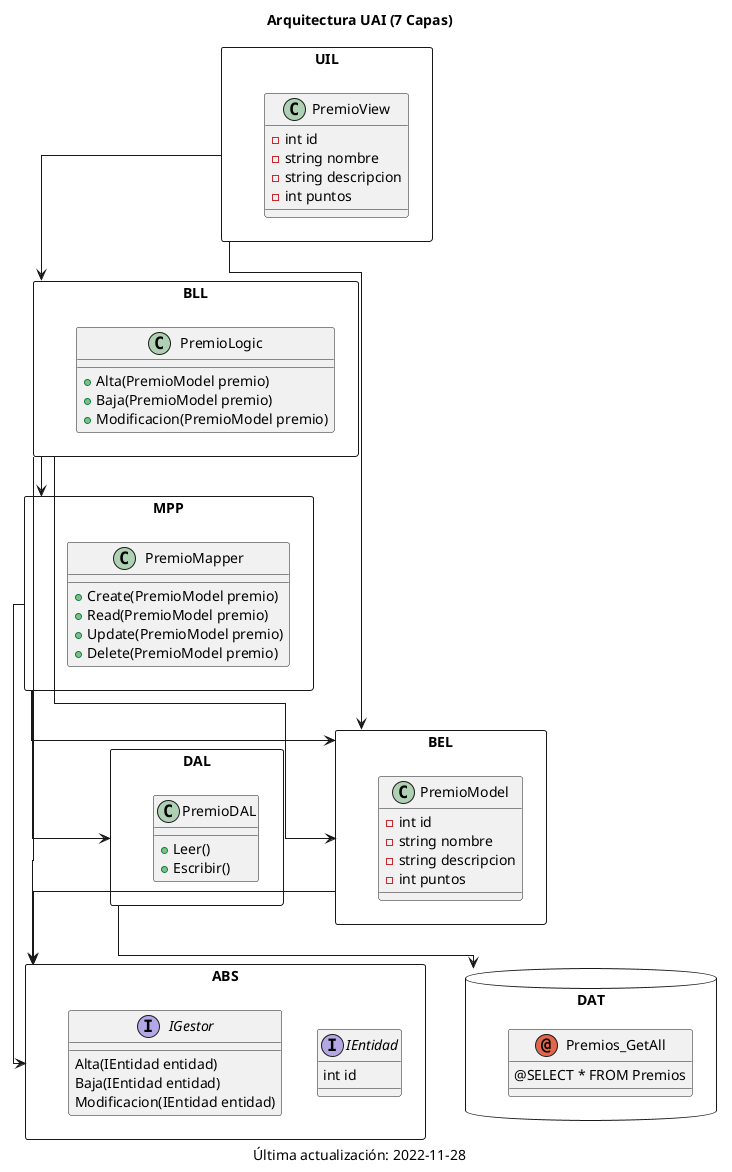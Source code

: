 ' =======================================
' Author:      Gerardo Tordoya
' Create date: 2022-11-02
' Description: Arquitectura UAI (7 Capas)
' =======================================

@startuml Gestor de Campeonatos

' ─── CONFIGURACIONES ──────────────────────────────────────────────────────────

' skin rose
' skinparam classFontName Calibri
' skinparam shadowing false
' hide circle
skinparam linetype ortho

' --- TÍTULO ───────────────────────────────────────────────────────────────────

title Arquitectura UAI (7 Capas)

' ─── ENTIDADES ────────────────────────────────────────────────────────────────

package BEL <<Rectangle>>
{
    class PremioModel
    {
        - int id
        - string nombre
        - string descripcion
        - int puntos
    }
}

package UIL <<Rectangle>>
{
    class PremioView
    {
        - int id
        - string nombre
        - string descripcion
        - int puntos
    }
}

package BLL <<Rectangle>>
{
    class PremioLogic
    {
        + Alta(PremioModel premio)
        + Baja(PremioModel premio)
        + Modificacion(PremioModel premio)
    }
}

package MPP <<Rectangle>>
{
    class PremioMapper
    {
        + Create(PremioModel premio)
        + Read(PremioModel premio)
        + Update(PremioModel premio)
        + Delete(PremioModel premio)
    }
}

package DAL <<Rectangle>>
{
    class PremioDAL
    {
        + Leer()
        + Escribir()
    }
    
}

package ABS <<Rectangle>>
{
    interface IEntidad
    {
        int id
    }
    interface IGestor
    {
        Alta(IEntidad entidad)
        Baja(IEntidad entidad)
        Modificacion(IEntidad entidad)
    }
}

package DAT <<Database>>
{
    annotation Premios_GetAll
    {
        @SELECT * FROM Premios
    }
}

' ─── RELACIONES ───────────────────────────────────────────────────────────────

BLL -[plain]-> MPP
DAL -[plain]-> DAT
MPP -[plain]-> DAL
UIL -[plain]-> BLL

BLL -[plain]-> BEL
MPP -[plain]-> BEL
UIL -[plain]-> BEL

BEL -[plain]-> ABS
BLL -[plain]-> ABS
MPP -[plain]-> ABS

' ─── NOTAS ────────────────────────────────────────────────────────────────────


' ─── SUBTÍTULO ────────────────────────────────────────────────────────────────

caption Última actualización: 2022-11-28

' ─── FIN ──────────────────────────────────────────────────────────────────────
@enduml